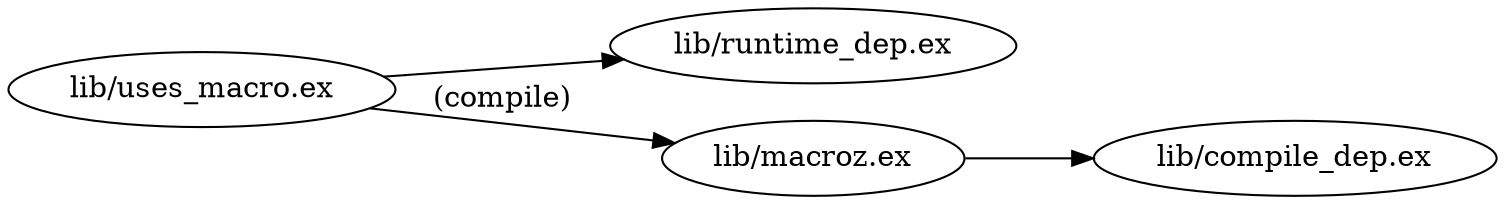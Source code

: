 
digraph "xref graph" {
rankdir=LR
  "lib/compile_dep.ex"
  "lib/runtime_dep.ex"
  "lib/macroz.ex"
  "lib/macroz.ex" -> "lib/compile_dep.ex"
  "lib/uses_macro.ex"
  "lib/uses_macro.ex" -> "lib/macroz.ex" [label="(compile)"]
  "lib/uses_macro.ex" -> "lib/runtime_dep.ex"
}

